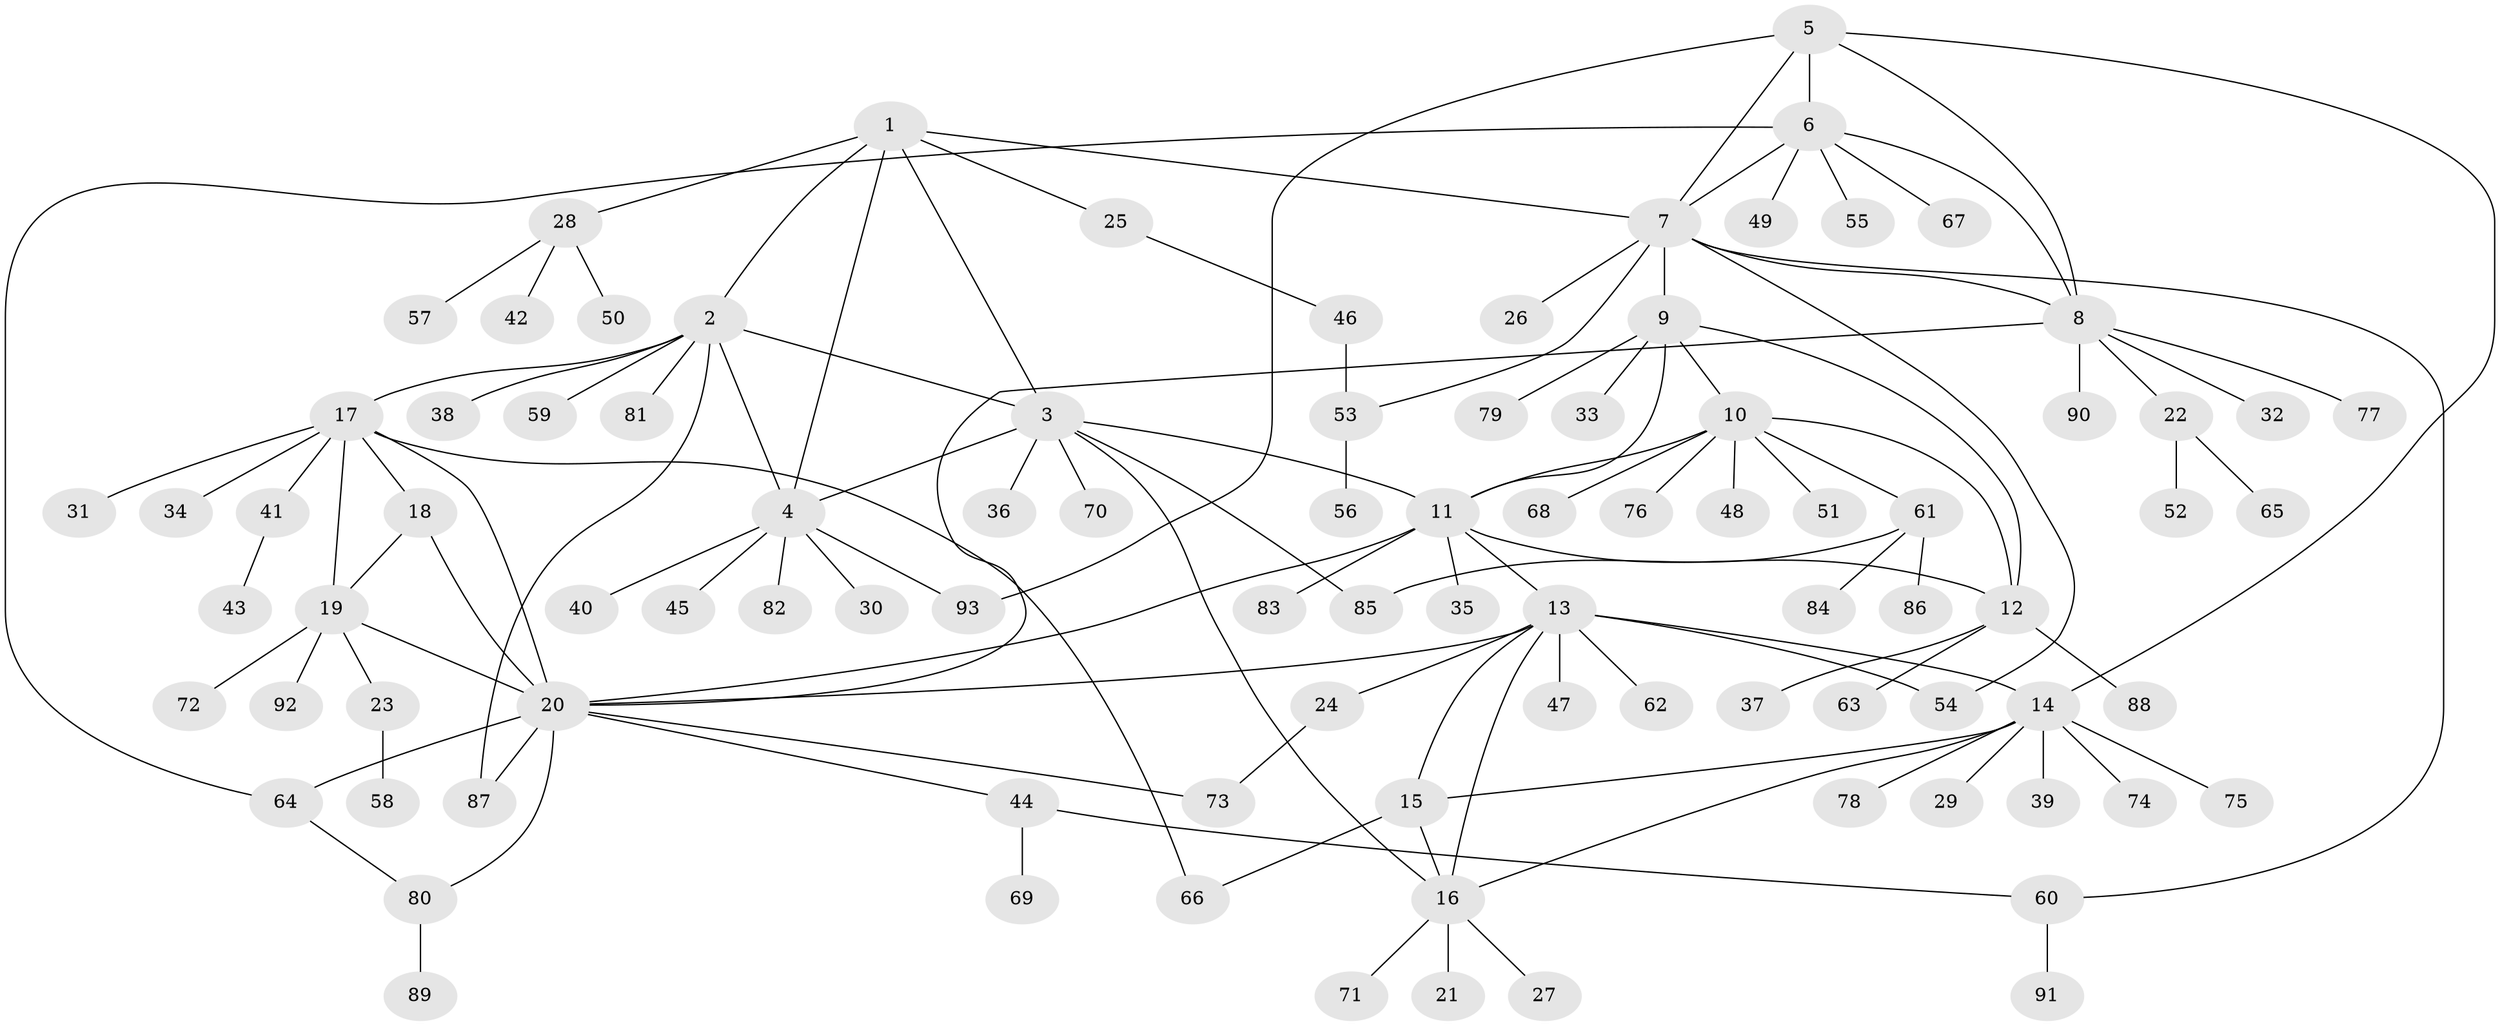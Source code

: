 // Generated by graph-tools (version 1.1) at 2025/11/02/27/25 16:11:29]
// undirected, 93 vertices, 123 edges
graph export_dot {
graph [start="1"]
  node [color=gray90,style=filled];
  1;
  2;
  3;
  4;
  5;
  6;
  7;
  8;
  9;
  10;
  11;
  12;
  13;
  14;
  15;
  16;
  17;
  18;
  19;
  20;
  21;
  22;
  23;
  24;
  25;
  26;
  27;
  28;
  29;
  30;
  31;
  32;
  33;
  34;
  35;
  36;
  37;
  38;
  39;
  40;
  41;
  42;
  43;
  44;
  45;
  46;
  47;
  48;
  49;
  50;
  51;
  52;
  53;
  54;
  55;
  56;
  57;
  58;
  59;
  60;
  61;
  62;
  63;
  64;
  65;
  66;
  67;
  68;
  69;
  70;
  71;
  72;
  73;
  74;
  75;
  76;
  77;
  78;
  79;
  80;
  81;
  82;
  83;
  84;
  85;
  86;
  87;
  88;
  89;
  90;
  91;
  92;
  93;
  1 -- 2;
  1 -- 3;
  1 -- 4;
  1 -- 7;
  1 -- 25;
  1 -- 28;
  2 -- 3;
  2 -- 4;
  2 -- 17;
  2 -- 38;
  2 -- 59;
  2 -- 81;
  2 -- 87;
  3 -- 4;
  3 -- 11;
  3 -- 16;
  3 -- 36;
  3 -- 70;
  3 -- 85;
  4 -- 30;
  4 -- 40;
  4 -- 45;
  4 -- 82;
  4 -- 93;
  5 -- 6;
  5 -- 7;
  5 -- 8;
  5 -- 14;
  5 -- 93;
  6 -- 7;
  6 -- 8;
  6 -- 49;
  6 -- 55;
  6 -- 64;
  6 -- 67;
  7 -- 8;
  7 -- 9;
  7 -- 26;
  7 -- 53;
  7 -- 54;
  7 -- 60;
  8 -- 20;
  8 -- 22;
  8 -- 32;
  8 -- 77;
  8 -- 90;
  9 -- 10;
  9 -- 11;
  9 -- 12;
  9 -- 33;
  9 -- 79;
  10 -- 11;
  10 -- 12;
  10 -- 48;
  10 -- 51;
  10 -- 61;
  10 -- 68;
  10 -- 76;
  11 -- 12;
  11 -- 13;
  11 -- 20;
  11 -- 35;
  11 -- 83;
  12 -- 37;
  12 -- 63;
  12 -- 88;
  13 -- 14;
  13 -- 15;
  13 -- 16;
  13 -- 20;
  13 -- 24;
  13 -- 47;
  13 -- 54;
  13 -- 62;
  14 -- 15;
  14 -- 16;
  14 -- 29;
  14 -- 39;
  14 -- 74;
  14 -- 75;
  14 -- 78;
  15 -- 16;
  15 -- 66;
  16 -- 21;
  16 -- 27;
  16 -- 71;
  17 -- 18;
  17 -- 19;
  17 -- 20;
  17 -- 31;
  17 -- 34;
  17 -- 41;
  17 -- 66;
  18 -- 19;
  18 -- 20;
  19 -- 20;
  19 -- 23;
  19 -- 72;
  19 -- 92;
  20 -- 44;
  20 -- 64;
  20 -- 73;
  20 -- 80;
  20 -- 87;
  22 -- 52;
  22 -- 65;
  23 -- 58;
  24 -- 73;
  25 -- 46;
  28 -- 42;
  28 -- 50;
  28 -- 57;
  41 -- 43;
  44 -- 60;
  44 -- 69;
  46 -- 53;
  53 -- 56;
  60 -- 91;
  61 -- 84;
  61 -- 85;
  61 -- 86;
  64 -- 80;
  80 -- 89;
}

